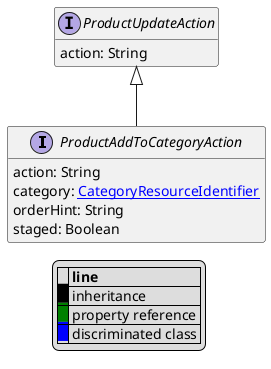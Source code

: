 @startuml

hide empty fields
hide empty methods
legend
|= |= line |
|<back:black>   </back>| inheritance |
|<back:green>   </back>| property reference |
|<back:blue>   </back>| discriminated class |
endlegend
interface ProductAddToCategoryAction [[ProductAddToCategoryAction.svg]] extends ProductUpdateAction {
    action: String
    category: [[CategoryResourceIdentifier.svg CategoryResourceIdentifier]]
    orderHint: String
    staged: Boolean
}
interface ProductUpdateAction [[ProductUpdateAction.svg]]  {
    action: String
}





@enduml
